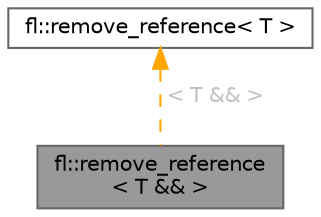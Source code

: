digraph "fl::remove_reference&lt; T &amp;&amp; &gt;"
{
 // INTERACTIVE_SVG=YES
 // LATEX_PDF_SIZE
  bgcolor="transparent";
  edge [fontname=Helvetica,fontsize=10,labelfontname=Helvetica,labelfontsize=10];
  node [fontname=Helvetica,fontsize=10,shape=box,height=0.2,width=0.4];
  Node1 [id="Node000001",label="fl::remove_reference\l\< T && \>",height=0.2,width=0.4,color="gray40", fillcolor="grey60", style="filled", fontcolor="black",tooltip=" "];
  Node2 -> Node1 [id="edge1_Node000001_Node000002",dir="back",color="orange",style="dashed",tooltip=" ",label=" \< T && \>",fontcolor="grey" ];
  Node2 [id="Node000002",label="fl::remove_reference\< T \>",height=0.2,width=0.4,color="gray40", fillcolor="white", style="filled",URL="$d4/d36/namespacefl.html#dd/d2f/structfl_1_1remove__reference",tooltip=" "];
}

